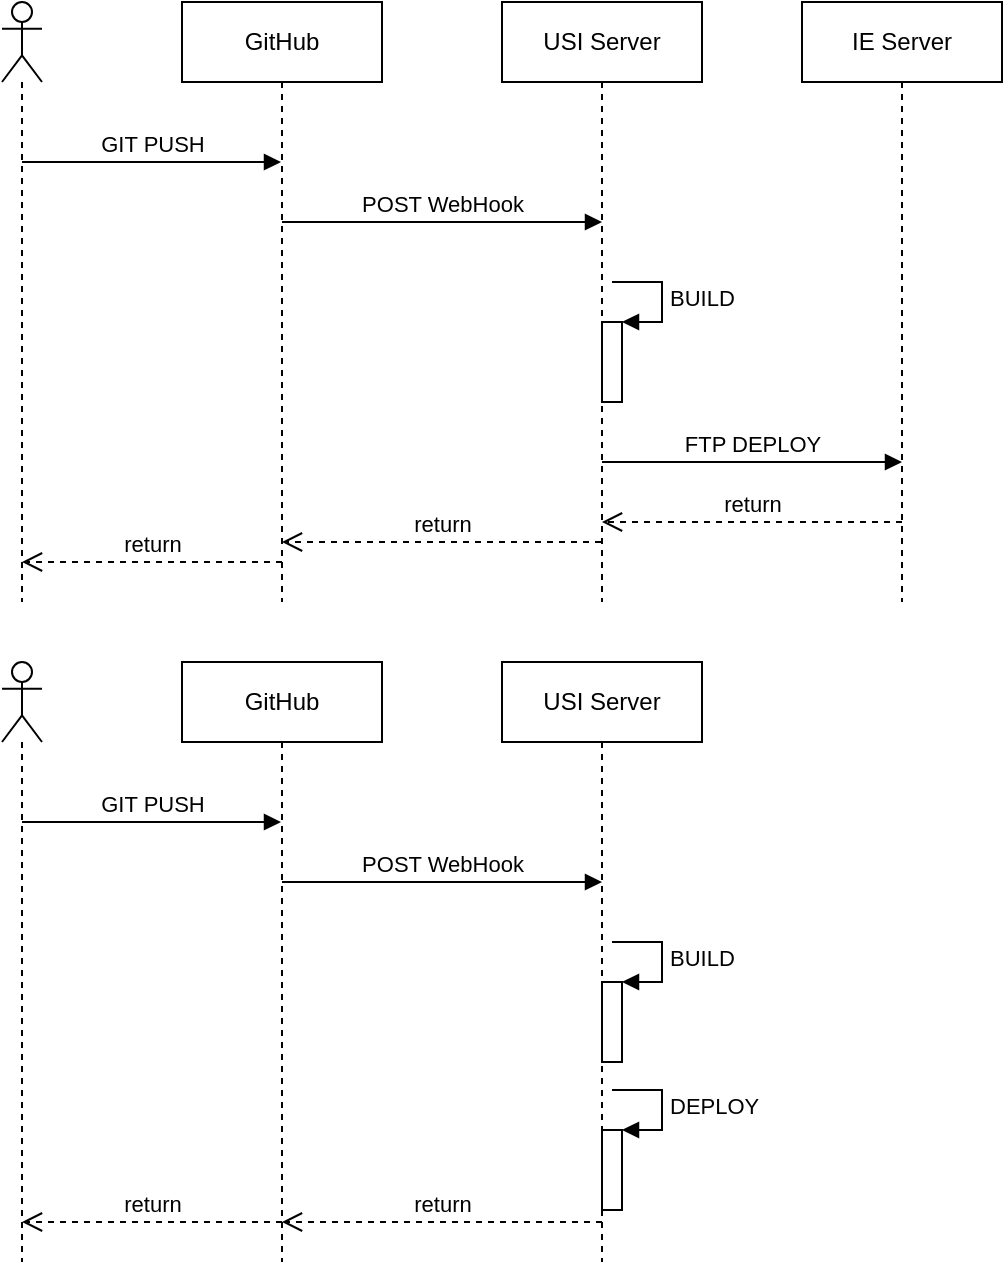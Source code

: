 <mxfile version="10.6.7" type="github"><diagram id="NI06WZYP9Ez6Y_ymGCGW" name="Page-1"><mxGraphModel dx="1014" dy="763" grid="0" gridSize="10" guides="1" tooltips="1" connect="1" arrows="1" fold="1" page="1" pageScale="1" pageWidth="827" pageHeight="1169" math="0" shadow="0"><root><mxCell id="0"/><mxCell id="1" style="locked=1;" parent="0"/><mxCell id="bGb4vvq0WPIZvnTzj-hW-1" value="CI" parent="0"/><mxCell id="bGb4vvq0WPIZvnTzj-hW-2" value="GitHub" style="shape=umlLifeline;perimeter=lifelinePerimeter;whiteSpace=wrap;html=1;container=1;collapsible=0;recursiveResize=0;outlineConnect=0;" vertex="1" parent="bGb4vvq0WPIZvnTzj-hW-1"><mxGeometry x="140" y="40" width="100" height="300" as="geometry"/></mxCell><mxCell id="bGb4vvq0WPIZvnTzj-hW-3" value="" style="shape=umlLifeline;participant=umlActor;perimeter=lifelinePerimeter;whiteSpace=wrap;html=1;container=1;collapsible=0;recursiveResize=0;verticalAlign=top;spacingTop=36;labelBackgroundColor=#ffffff;outlineConnect=0;" vertex="1" parent="bGb4vvq0WPIZvnTzj-hW-1"><mxGeometry x="50" y="40" width="20" height="300" as="geometry"/></mxCell><mxCell id="bGb4vvq0WPIZvnTzj-hW-4" value="GIT PUSH" style="html=1;verticalAlign=bottom;endArrow=block;" edge="1" parent="bGb4vvq0WPIZvnTzj-hW-1" target="bGb4vvq0WPIZvnTzj-hW-2"><mxGeometry width="80" relative="1" as="geometry"><mxPoint x="60" y="120" as="sourcePoint"/><mxPoint x="140" y="120" as="targetPoint"/></mxGeometry></mxCell><mxCell id="bGb4vvq0WPIZvnTzj-hW-5" value="USI Server" style="shape=umlLifeline;perimeter=lifelinePerimeter;whiteSpace=wrap;html=1;container=1;collapsible=0;recursiveResize=0;outlineConnect=0;" vertex="1" parent="bGb4vvq0WPIZvnTzj-hW-1"><mxGeometry x="300" y="40" width="100" height="300" as="geometry"/></mxCell><mxCell id="bGb4vvq0WPIZvnTzj-hW-6" value="&lt;div&gt;FTP DEPLOY&lt;/div&gt;" style="html=1;verticalAlign=bottom;endArrow=block;" edge="1" parent="bGb4vvq0WPIZvnTzj-hW-5"><mxGeometry width="80" relative="1" as="geometry"><mxPoint x="50" y="230" as="sourcePoint"/><mxPoint x="200" y="230" as="targetPoint"/></mxGeometry></mxCell><mxCell id="bGb4vvq0WPIZvnTzj-hW-7" value="POST WebHook" style="html=1;verticalAlign=bottom;endArrow=block;" edge="1" parent="bGb4vvq0WPIZvnTzj-hW-1" source="bGb4vvq0WPIZvnTzj-hW-2"><mxGeometry width="80" relative="1" as="geometry"><mxPoint x="270" y="150" as="sourcePoint"/><mxPoint x="350" y="150" as="targetPoint"/></mxGeometry></mxCell><mxCell id="bGb4vvq0WPIZvnTzj-hW-8" value="IE Server" style="shape=umlLifeline;perimeter=lifelinePerimeter;whiteSpace=wrap;html=1;container=1;collapsible=0;recursiveResize=0;outlineConnect=0;" vertex="1" parent="bGb4vvq0WPIZvnTzj-hW-1"><mxGeometry x="450" y="40" width="100" height="300" as="geometry"/></mxCell><mxCell id="bGb4vvq0WPIZvnTzj-hW-9" value="" style="html=1;points=[];perimeter=orthogonalPerimeter;" vertex="1" parent="bGb4vvq0WPIZvnTzj-hW-1"><mxGeometry x="350" y="200" width="10" height="40" as="geometry"/></mxCell><mxCell id="bGb4vvq0WPIZvnTzj-hW-10" value="&lt;div&gt;BUILD&lt;/div&gt;" style="edgeStyle=orthogonalEdgeStyle;html=1;align=left;spacingLeft=2;endArrow=block;rounded=0;entryX=1;entryY=0;" edge="1" parent="bGb4vvq0WPIZvnTzj-hW-1" target="bGb4vvq0WPIZvnTzj-hW-9"><mxGeometry relative="1" as="geometry"><mxPoint x="355" y="180" as="sourcePoint"/><Array as="points"><mxPoint x="380" y="180"/></Array></mxGeometry></mxCell><mxCell id="bGb4vvq0WPIZvnTzj-hW-11" value="GitHub" style="shape=umlLifeline;perimeter=lifelinePerimeter;whiteSpace=wrap;html=1;container=1;collapsible=0;recursiveResize=0;outlineConnect=0;" vertex="1" parent="bGb4vvq0WPIZvnTzj-hW-1"><mxGeometry x="140" y="370" width="100" height="300" as="geometry"/></mxCell><mxCell id="bGb4vvq0WPIZvnTzj-hW-12" value="" style="shape=umlLifeline;participant=umlActor;perimeter=lifelinePerimeter;whiteSpace=wrap;html=1;container=1;collapsible=0;recursiveResize=0;verticalAlign=top;spacingTop=36;labelBackgroundColor=#ffffff;outlineConnect=0;" vertex="1" parent="bGb4vvq0WPIZvnTzj-hW-1"><mxGeometry x="50" y="370" width="20" height="300" as="geometry"/></mxCell><mxCell id="bGb4vvq0WPIZvnTzj-hW-13" value="GIT PUSH" style="html=1;verticalAlign=bottom;endArrow=block;" edge="1" parent="bGb4vvq0WPIZvnTzj-hW-1" target="bGb4vvq0WPIZvnTzj-hW-11"><mxGeometry width="80" relative="1" as="geometry"><mxPoint x="60" y="450" as="sourcePoint"/><mxPoint x="140" y="450" as="targetPoint"/></mxGeometry></mxCell><mxCell id="bGb4vvq0WPIZvnTzj-hW-14" value="USI Server" style="shape=umlLifeline;perimeter=lifelinePerimeter;whiteSpace=wrap;html=1;container=1;collapsible=0;recursiveResize=0;outlineConnect=0;" vertex="1" parent="bGb4vvq0WPIZvnTzj-hW-1"><mxGeometry x="300" y="370" width="100" height="300" as="geometry"/></mxCell><mxCell id="bGb4vvq0WPIZvnTzj-hW-16" value="POST WebHook" style="html=1;verticalAlign=bottom;endArrow=block;" edge="1" parent="bGb4vvq0WPIZvnTzj-hW-1" source="bGb4vvq0WPIZvnTzj-hW-11"><mxGeometry width="80" relative="1" as="geometry"><mxPoint x="270" y="480" as="sourcePoint"/><mxPoint x="350" y="480" as="targetPoint"/></mxGeometry></mxCell><mxCell id="bGb4vvq0WPIZvnTzj-hW-18" value="" style="html=1;points=[];perimeter=orthogonalPerimeter;" vertex="1" parent="bGb4vvq0WPIZvnTzj-hW-1"><mxGeometry x="350" y="530" width="10" height="40" as="geometry"/></mxCell><mxCell id="bGb4vvq0WPIZvnTzj-hW-19" value="&lt;div&gt;BUILD&lt;/div&gt;" style="edgeStyle=orthogonalEdgeStyle;html=1;align=left;spacingLeft=2;endArrow=block;rounded=0;entryX=1;entryY=0;" edge="1" parent="bGb4vvq0WPIZvnTzj-hW-1" target="bGb4vvq0WPIZvnTzj-hW-18"><mxGeometry relative="1" as="geometry"><mxPoint x="355" y="510" as="sourcePoint"/><Array as="points"><mxPoint x="380" y="510"/></Array></mxGeometry></mxCell><mxCell id="bGb4vvq0WPIZvnTzj-hW-20" value="" style="html=1;points=[];perimeter=orthogonalPerimeter;" vertex="1" parent="bGb4vvq0WPIZvnTzj-hW-1"><mxGeometry x="350" y="604" width="10" height="40" as="geometry"/></mxCell><mxCell id="bGb4vvq0WPIZvnTzj-hW-21" value="DEPLOY" style="edgeStyle=orthogonalEdgeStyle;html=1;align=left;spacingLeft=2;endArrow=block;rounded=0;entryX=1;entryY=0;" edge="1" target="bGb4vvq0WPIZvnTzj-hW-20" parent="bGb4vvq0WPIZvnTzj-hW-1"><mxGeometry relative="1" as="geometry"><mxPoint x="355" y="584" as="sourcePoint"/><Array as="points"><mxPoint x="380" y="584"/></Array></mxGeometry></mxCell><mxCell id="bGb4vvq0WPIZvnTzj-hW-22" value="return" style="html=1;verticalAlign=bottom;endArrow=open;dashed=1;endSize=8;" edge="1" parent="bGb4vvq0WPIZvnTzj-hW-1" target="bGb4vvq0WPIZvnTzj-hW-11"><mxGeometry relative="1" as="geometry"><mxPoint x="350" y="650" as="sourcePoint"/><mxPoint x="270" y="650" as="targetPoint"/></mxGeometry></mxCell><mxCell id="bGb4vvq0WPIZvnTzj-hW-23" value="return" style="html=1;verticalAlign=bottom;endArrow=open;dashed=1;endSize=8;" edge="1" parent="bGb4vvq0WPIZvnTzj-hW-1"><mxGeometry relative="1" as="geometry"><mxPoint x="190" y="650" as="sourcePoint"/><mxPoint x="60" y="650" as="targetPoint"/></mxGeometry></mxCell><mxCell id="bGb4vvq0WPIZvnTzj-hW-24" value="return" style="html=1;verticalAlign=bottom;endArrow=open;dashed=1;endSize=8;" edge="1" parent="bGb4vvq0WPIZvnTzj-hW-1"><mxGeometry relative="1" as="geometry"><mxPoint x="500" y="300" as="sourcePoint"/><mxPoint x="350" y="300" as="targetPoint"/></mxGeometry></mxCell><mxCell id="bGb4vvq0WPIZvnTzj-hW-28" value="return" style="html=1;verticalAlign=bottom;endArrow=open;dashed=1;endSize=8;" edge="1" parent="bGb4vvq0WPIZvnTzj-hW-1"><mxGeometry relative="1" as="geometry"><mxPoint x="190" y="320" as="sourcePoint"/><mxPoint x="60" y="320" as="targetPoint"/></mxGeometry></mxCell><mxCell id="bGb4vvq0WPIZvnTzj-hW-29" value="return" style="html=1;verticalAlign=bottom;endArrow=open;dashed=1;endSize=8;" edge="1" parent="bGb4vvq0WPIZvnTzj-hW-1" source="bGb4vvq0WPIZvnTzj-hW-5"><mxGeometry relative="1" as="geometry"><mxPoint x="320" y="310" as="sourcePoint"/><mxPoint x="190" y="310" as="targetPoint"/></mxGeometry></mxCell></root></mxGraphModel></diagram></mxfile>